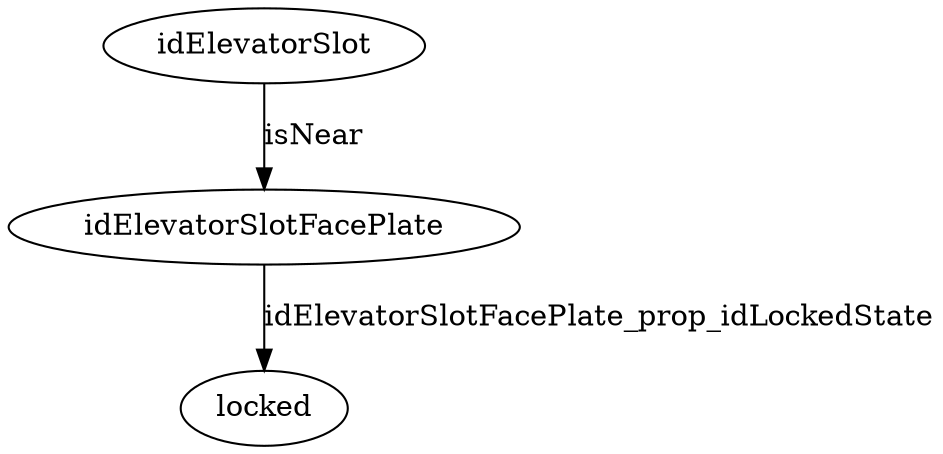 strict digraph  {
idElevatorSlot [node_type=entity_node, root=root];
idElevatorSlotFacePlate;
locked;
idElevatorSlot -> idElevatorSlotFacePlate  [edge_type=relationship, label=isNear];
idElevatorSlotFacePlate -> locked  [edge_type=property, label=idElevatorSlotFacePlate_prop_idLockedState];
}
